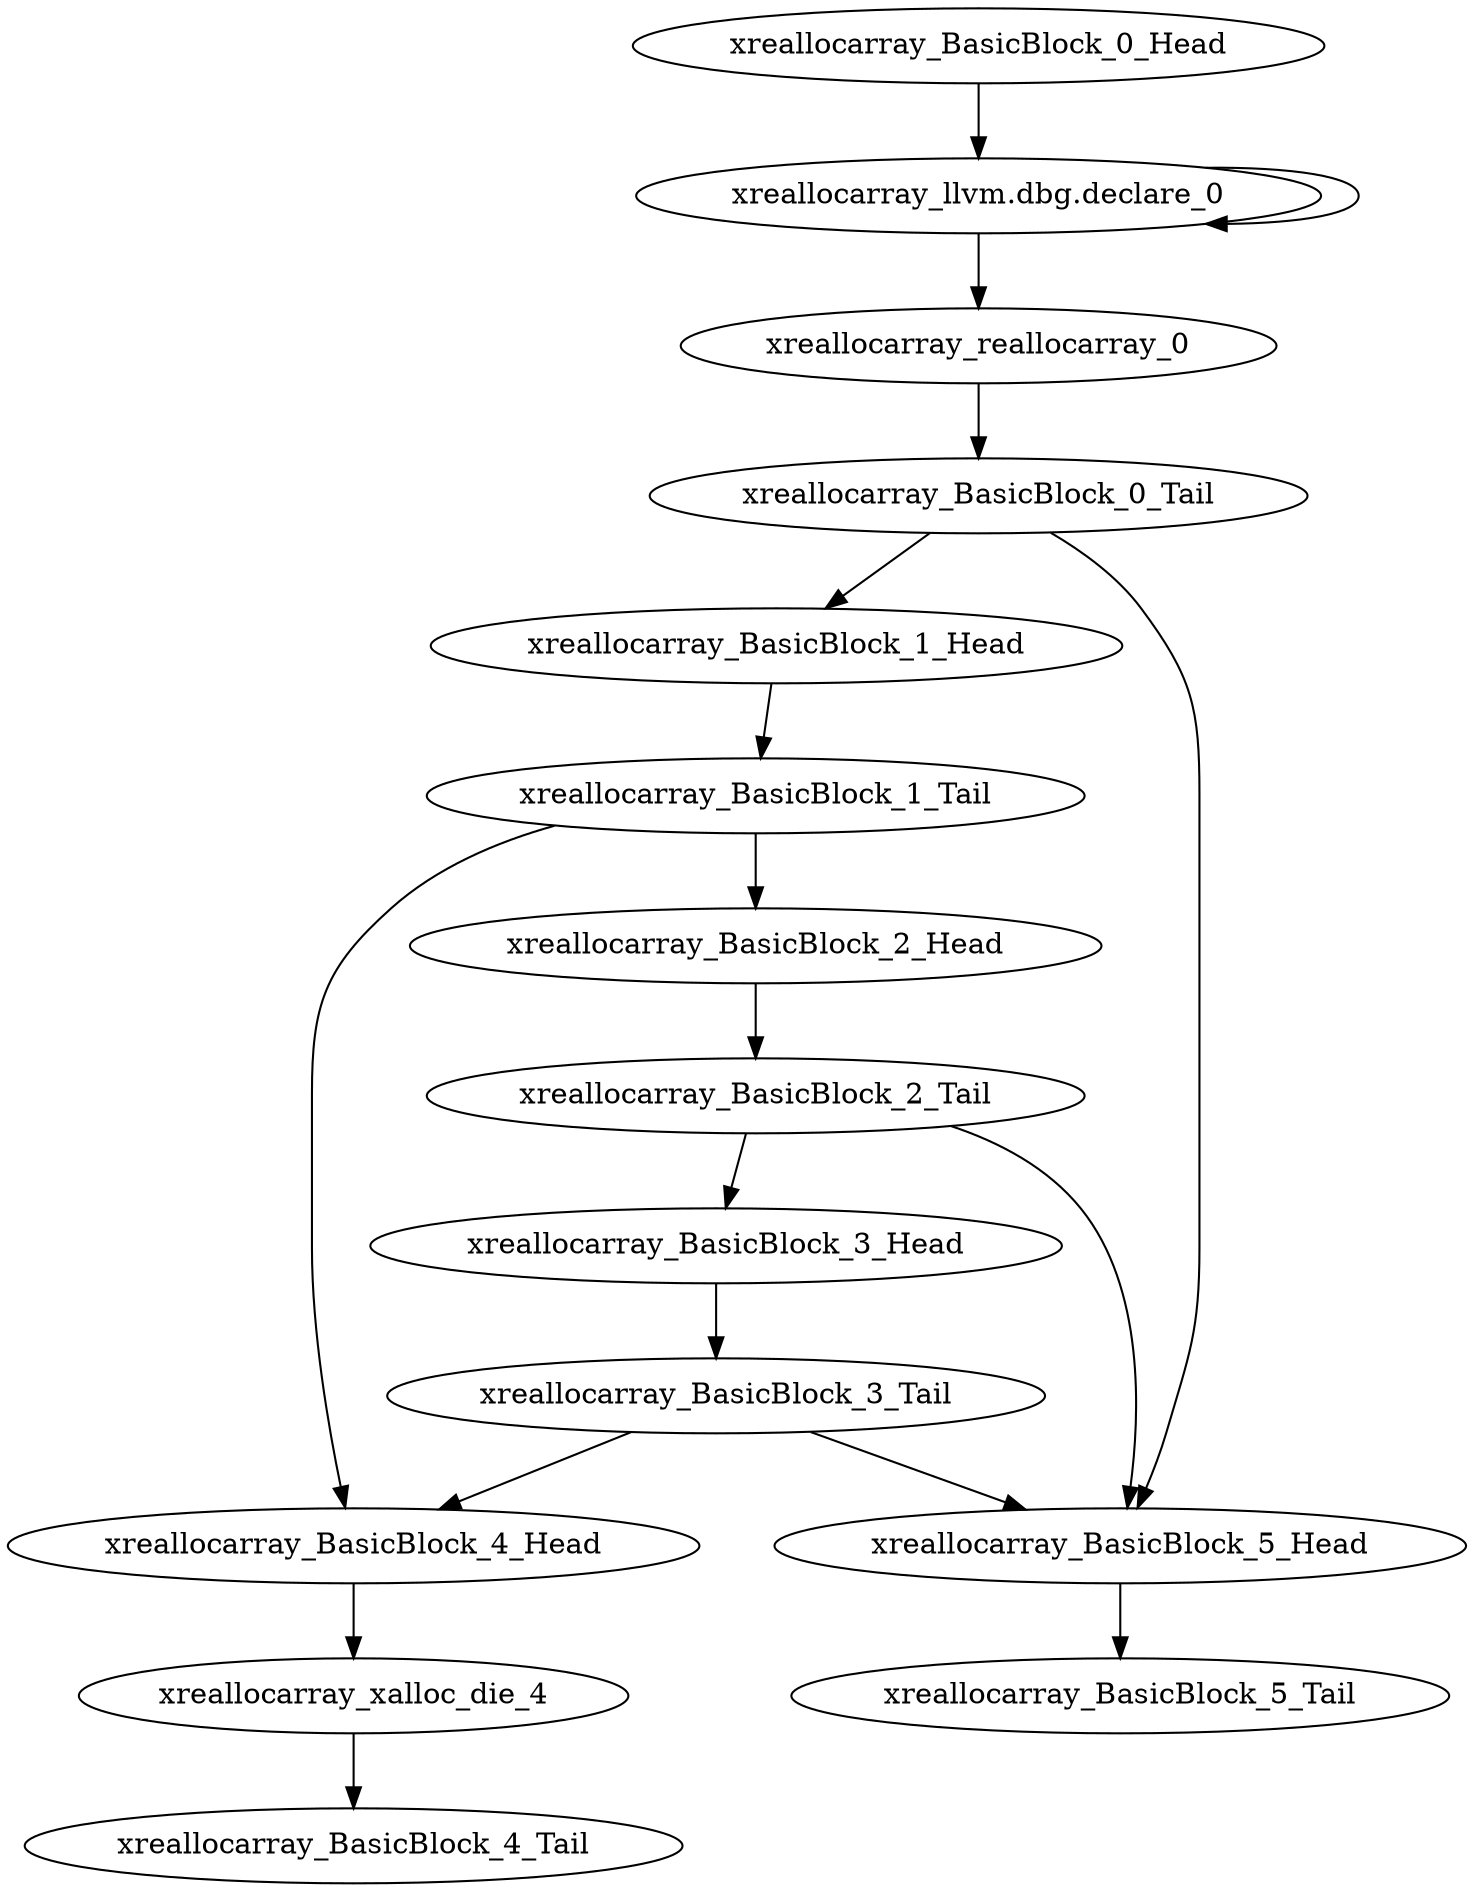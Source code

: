 digraph G {
    "xreallocarray_reallocarray_0" -> "xreallocarray_BasicBlock_0_Tail"
    "xreallocarray_BasicBlock_0_Tail" -> "xreallocarray_BasicBlock_1_Head"
    "xreallocarray_BasicBlock_0_Tail" -> "xreallocarray_BasicBlock_5_Head"
    "xreallocarray_BasicBlock_1_Head" -> "xreallocarray_BasicBlock_1_Tail"
    "xreallocarray_BasicBlock_1_Tail" -> "xreallocarray_BasicBlock_4_Head"
    "xreallocarray_BasicBlock_1_Tail" -> "xreallocarray_BasicBlock_2_Head"
    "xreallocarray_BasicBlock_3_Tail" -> "xreallocarray_BasicBlock_4_Head"
    "xreallocarray_BasicBlock_3_Tail" -> "xreallocarray_BasicBlock_5_Head"
    "xreallocarray_BasicBlock_4_Head" -> "xreallocarray_xalloc_die_4"
    "xreallocarray_BasicBlock_3_Head" -> "xreallocarray_BasicBlock_3_Tail"
    "xreallocarray_xalloc_die_4" -> "xreallocarray_BasicBlock_4_Tail"
    "xreallocarray_BasicBlock_2_Head" -> "xreallocarray_BasicBlock_2_Tail"
    "xreallocarray_BasicBlock_5_Head" -> "xreallocarray_BasicBlock_5_Tail"
    "xreallocarray_llvm.dbg.declare_0" -> "xreallocarray_reallocarray_0"
    "xreallocarray_llvm.dbg.declare_0" -> "xreallocarray_llvm.dbg.declare_0"
    "xreallocarray_BasicBlock_2_Tail" -> "xreallocarray_BasicBlock_3_Head"
    "xreallocarray_BasicBlock_2_Tail" -> "xreallocarray_BasicBlock_5_Head"
    "xreallocarray_BasicBlock_0_Head" -> "xreallocarray_llvm.dbg.declare_0"
}
